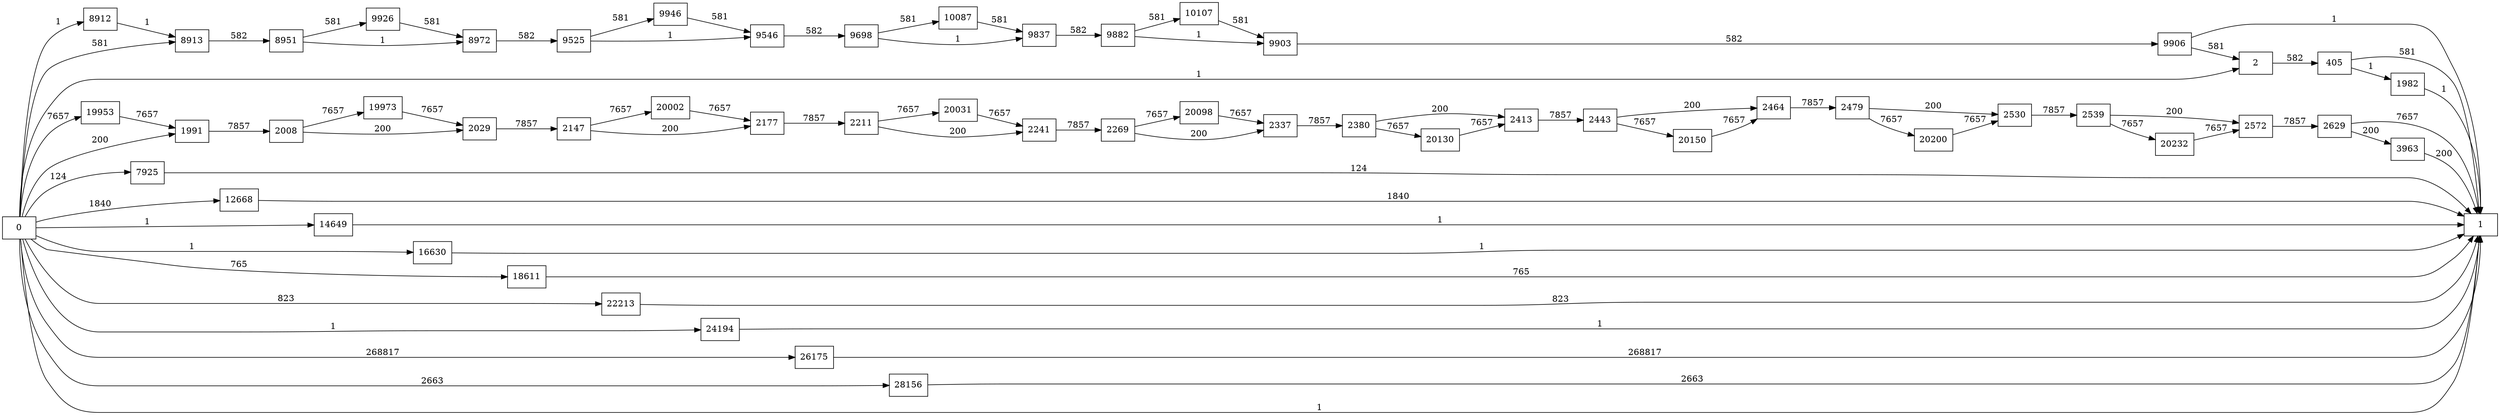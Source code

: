 digraph {
	graph [rankdir=LR]
	node [shape=rectangle]
	2 -> 405 [label=582]
	405 -> 1 [label=581]
	405 -> 1982 [label=1]
	1982 -> 1 [label=1]
	1991 -> 2008 [label=7857]
	2008 -> 2029 [label=200]
	2008 -> 19973 [label=7657]
	2029 -> 2147 [label=7857]
	2147 -> 2177 [label=200]
	2147 -> 20002 [label=7657]
	2177 -> 2211 [label=7857]
	2211 -> 2241 [label=200]
	2211 -> 20031 [label=7657]
	2241 -> 2269 [label=7857]
	2269 -> 2337 [label=200]
	2269 -> 20098 [label=7657]
	2337 -> 2380 [label=7857]
	2380 -> 2413 [label=200]
	2380 -> 20130 [label=7657]
	2413 -> 2443 [label=7857]
	2443 -> 2464 [label=200]
	2443 -> 20150 [label=7657]
	2464 -> 2479 [label=7857]
	2479 -> 2530 [label=200]
	2479 -> 20200 [label=7657]
	2530 -> 2539 [label=7857]
	2539 -> 2572 [label=200]
	2539 -> 20232 [label=7657]
	2572 -> 2629 [label=7857]
	2629 -> 1 [label=7657]
	2629 -> 3963 [label=200]
	3963 -> 1 [label=200]
	7925 -> 1 [label=124]
	8912 -> 8913 [label=1]
	8913 -> 8951 [label=582]
	8951 -> 8972 [label=1]
	8951 -> 9926 [label=581]
	8972 -> 9525 [label=582]
	9525 -> 9546 [label=1]
	9525 -> 9946 [label=581]
	9546 -> 9698 [label=582]
	9698 -> 9837 [label=1]
	9698 -> 10087 [label=581]
	9837 -> 9882 [label=582]
	9882 -> 9903 [label=1]
	9882 -> 10107 [label=581]
	9903 -> 9906 [label=582]
	9906 -> 1 [label=1]
	9906 -> 2 [label=581]
	9926 -> 8972 [label=581]
	9946 -> 9546 [label=581]
	10087 -> 9837 [label=581]
	10107 -> 9903 [label=581]
	12668 -> 1 [label=1840]
	14649 -> 1 [label=1]
	16630 -> 1 [label=1]
	18611 -> 1 [label=765]
	19953 -> 1991 [label=7657]
	19973 -> 2029 [label=7657]
	20002 -> 2177 [label=7657]
	20031 -> 2241 [label=7657]
	20098 -> 2337 [label=7657]
	20130 -> 2413 [label=7657]
	20150 -> 2464 [label=7657]
	20200 -> 2530 [label=7657]
	20232 -> 2572 [label=7657]
	22213 -> 1 [label=823]
	24194 -> 1 [label=1]
	26175 -> 1 [label=268817]
	28156 -> 1 [label=2663]
	0 -> 2 [label=1]
	0 -> 8913 [label=581]
	0 -> 1991 [label=200]
	0 -> 1 [label=1]
	0 -> 7925 [label=124]
	0 -> 8912 [label=1]
	0 -> 12668 [label=1840]
	0 -> 14649 [label=1]
	0 -> 16630 [label=1]
	0 -> 18611 [label=765]
	0 -> 19953 [label=7657]
	0 -> 22213 [label=823]
	0 -> 24194 [label=1]
	0 -> 26175 [label=268817]
	0 -> 28156 [label=2663]
}
